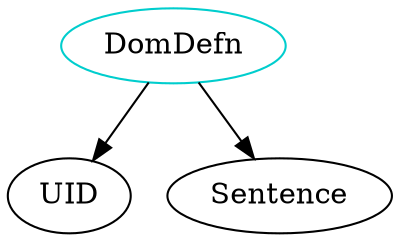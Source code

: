 digraph domdefn{
DomDefn	[shape=oval, color=cyan3, label="DomDefn"];
DomDefn -> UID;
DomDefn -> Sentence;
}
